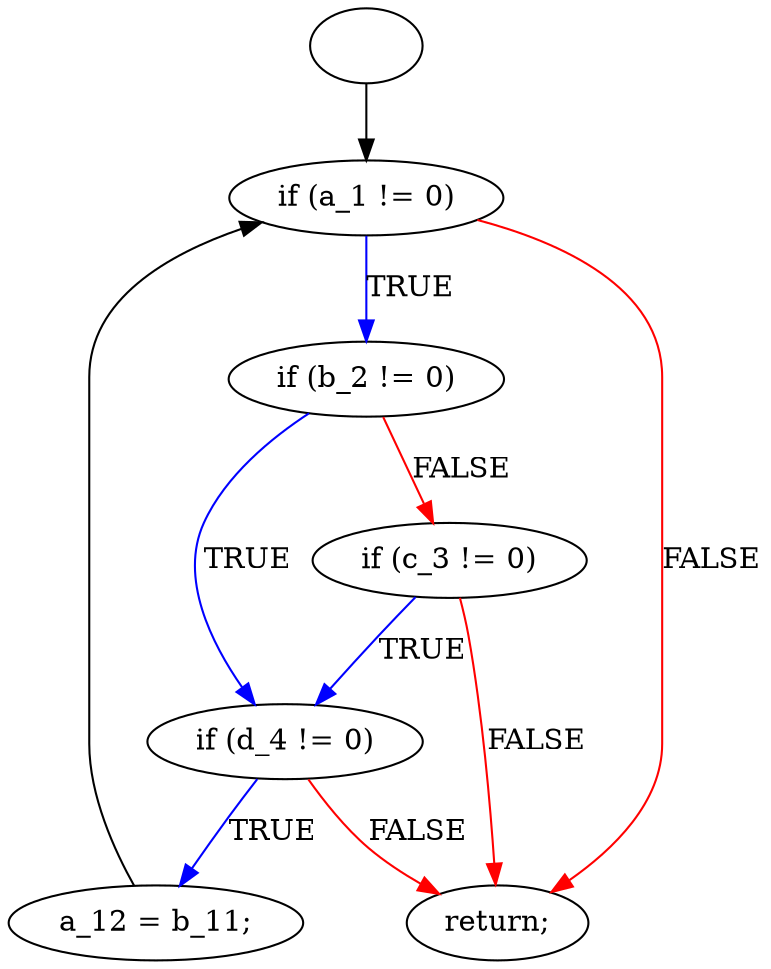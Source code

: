 digraph { // mcdc008d
    A2 [label=""];
    A3 [label="a_12 = b_11;"];
    A4 [label="if (a_1 != 0)"];
    A5 [label="if (b_2 != 0)"];
    A6 [label="if (c_3 != 0)"];
    A7 [label="if (d_4 != 0)"];
    A8 [label="return;"];
    A2 -> A4 [label="", color="black"];
    A3 -> A4 [label="", color="black"];
    A4 -> A5 [label="TRUE", color="blue"];
    A4 -> A8 [label="FALSE", color="red"];
    A5 -> A7 [label="TRUE", color="blue"];
    A5 -> A6 [label="FALSE", color="red"];
    A6 -> A7 [label="TRUE", color="blue"];
    A6 -> A8 [label="FALSE", color="red"];
    A7 -> A3 [label="TRUE", color="blue"];
    A7 -> A8 [label="FALSE", color="red"];
}
